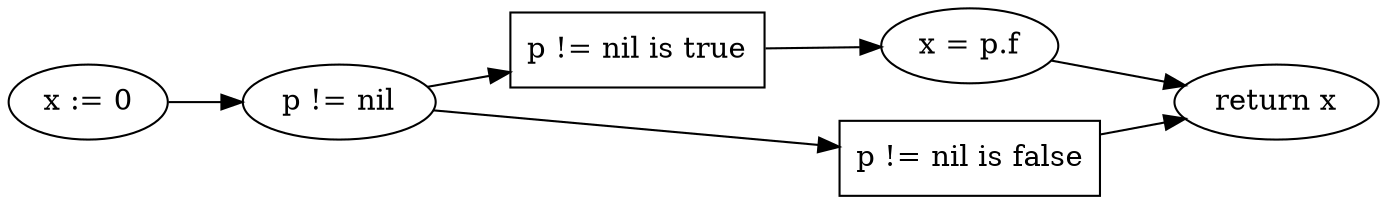 digraph cfg2 {
    rankdir=LR;

    "p != nil is true" [shape=box];
    "p != nil is false" [shape=box];

    "x := 0" -> "p != nil";
    "p != nil" -> "p != nil is true";
    "p != nil is true" -> "x = p.f";
    "p != nil" -> "p != nil is false";
    "p != nil is false" -> "return x";
    "x = p.f" -> "return x";
}
